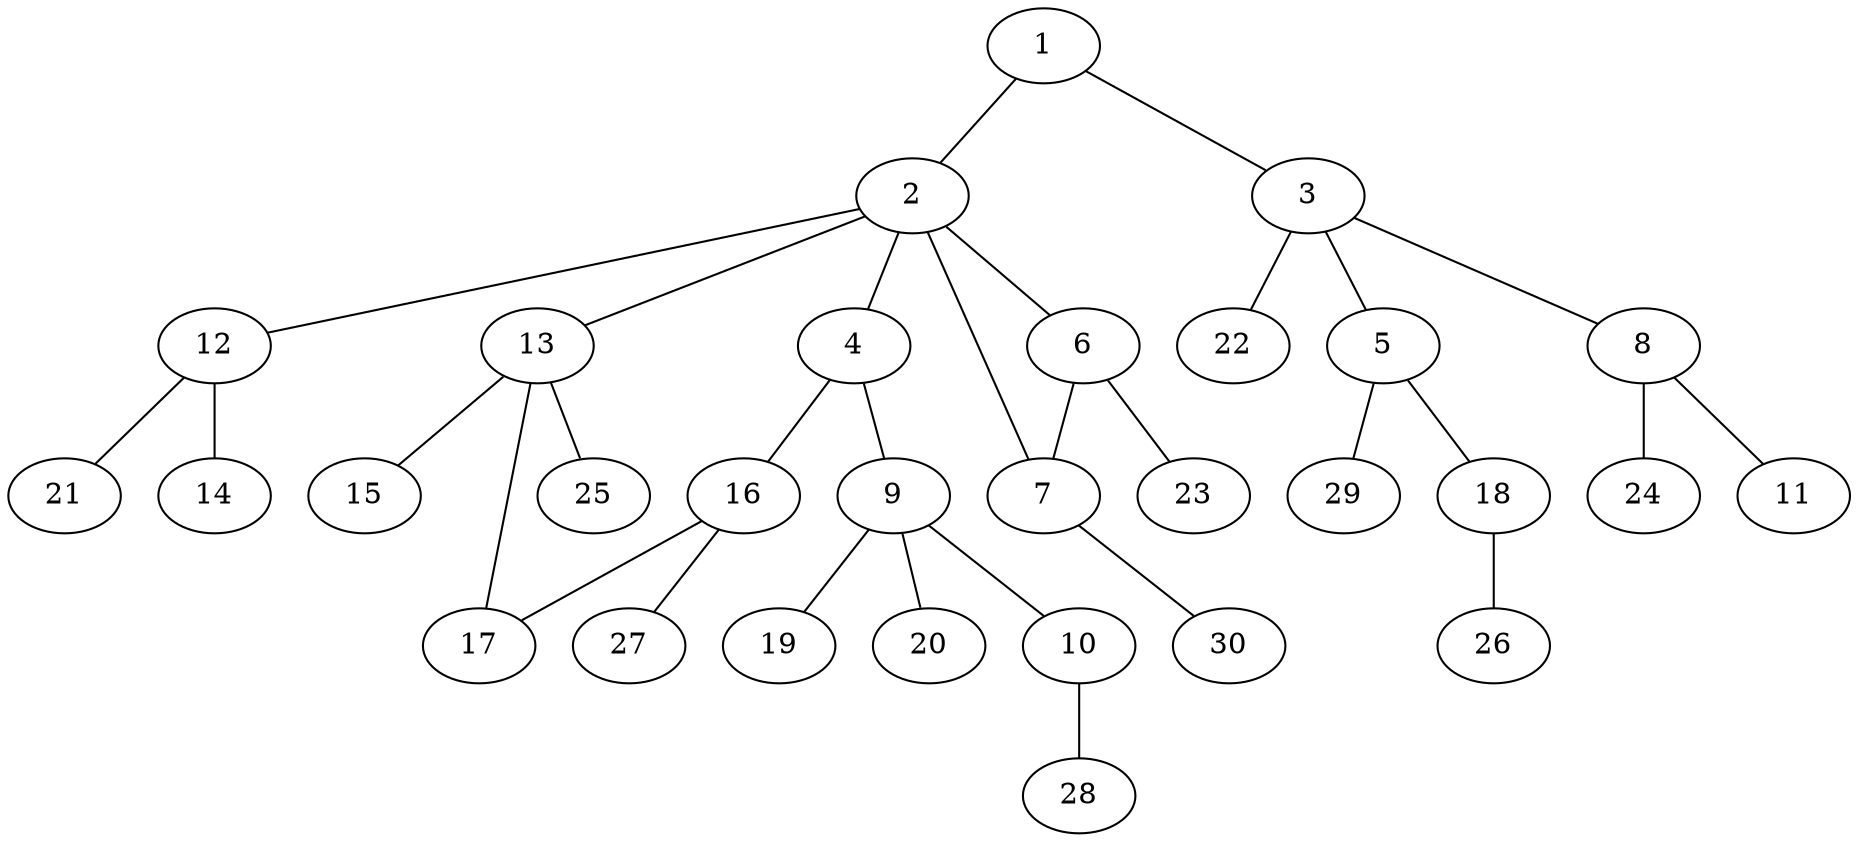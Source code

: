 graph graphname {1--2
1--3
2--4
2--6
2--7
2--12
2--13
3--5
3--8
3--22
4--9
4--16
5--18
5--29
6--7
6--23
7--30
8--11
8--24
9--10
9--19
9--20
10--28
12--14
12--21
13--15
13--17
13--25
16--17
16--27
18--26
}